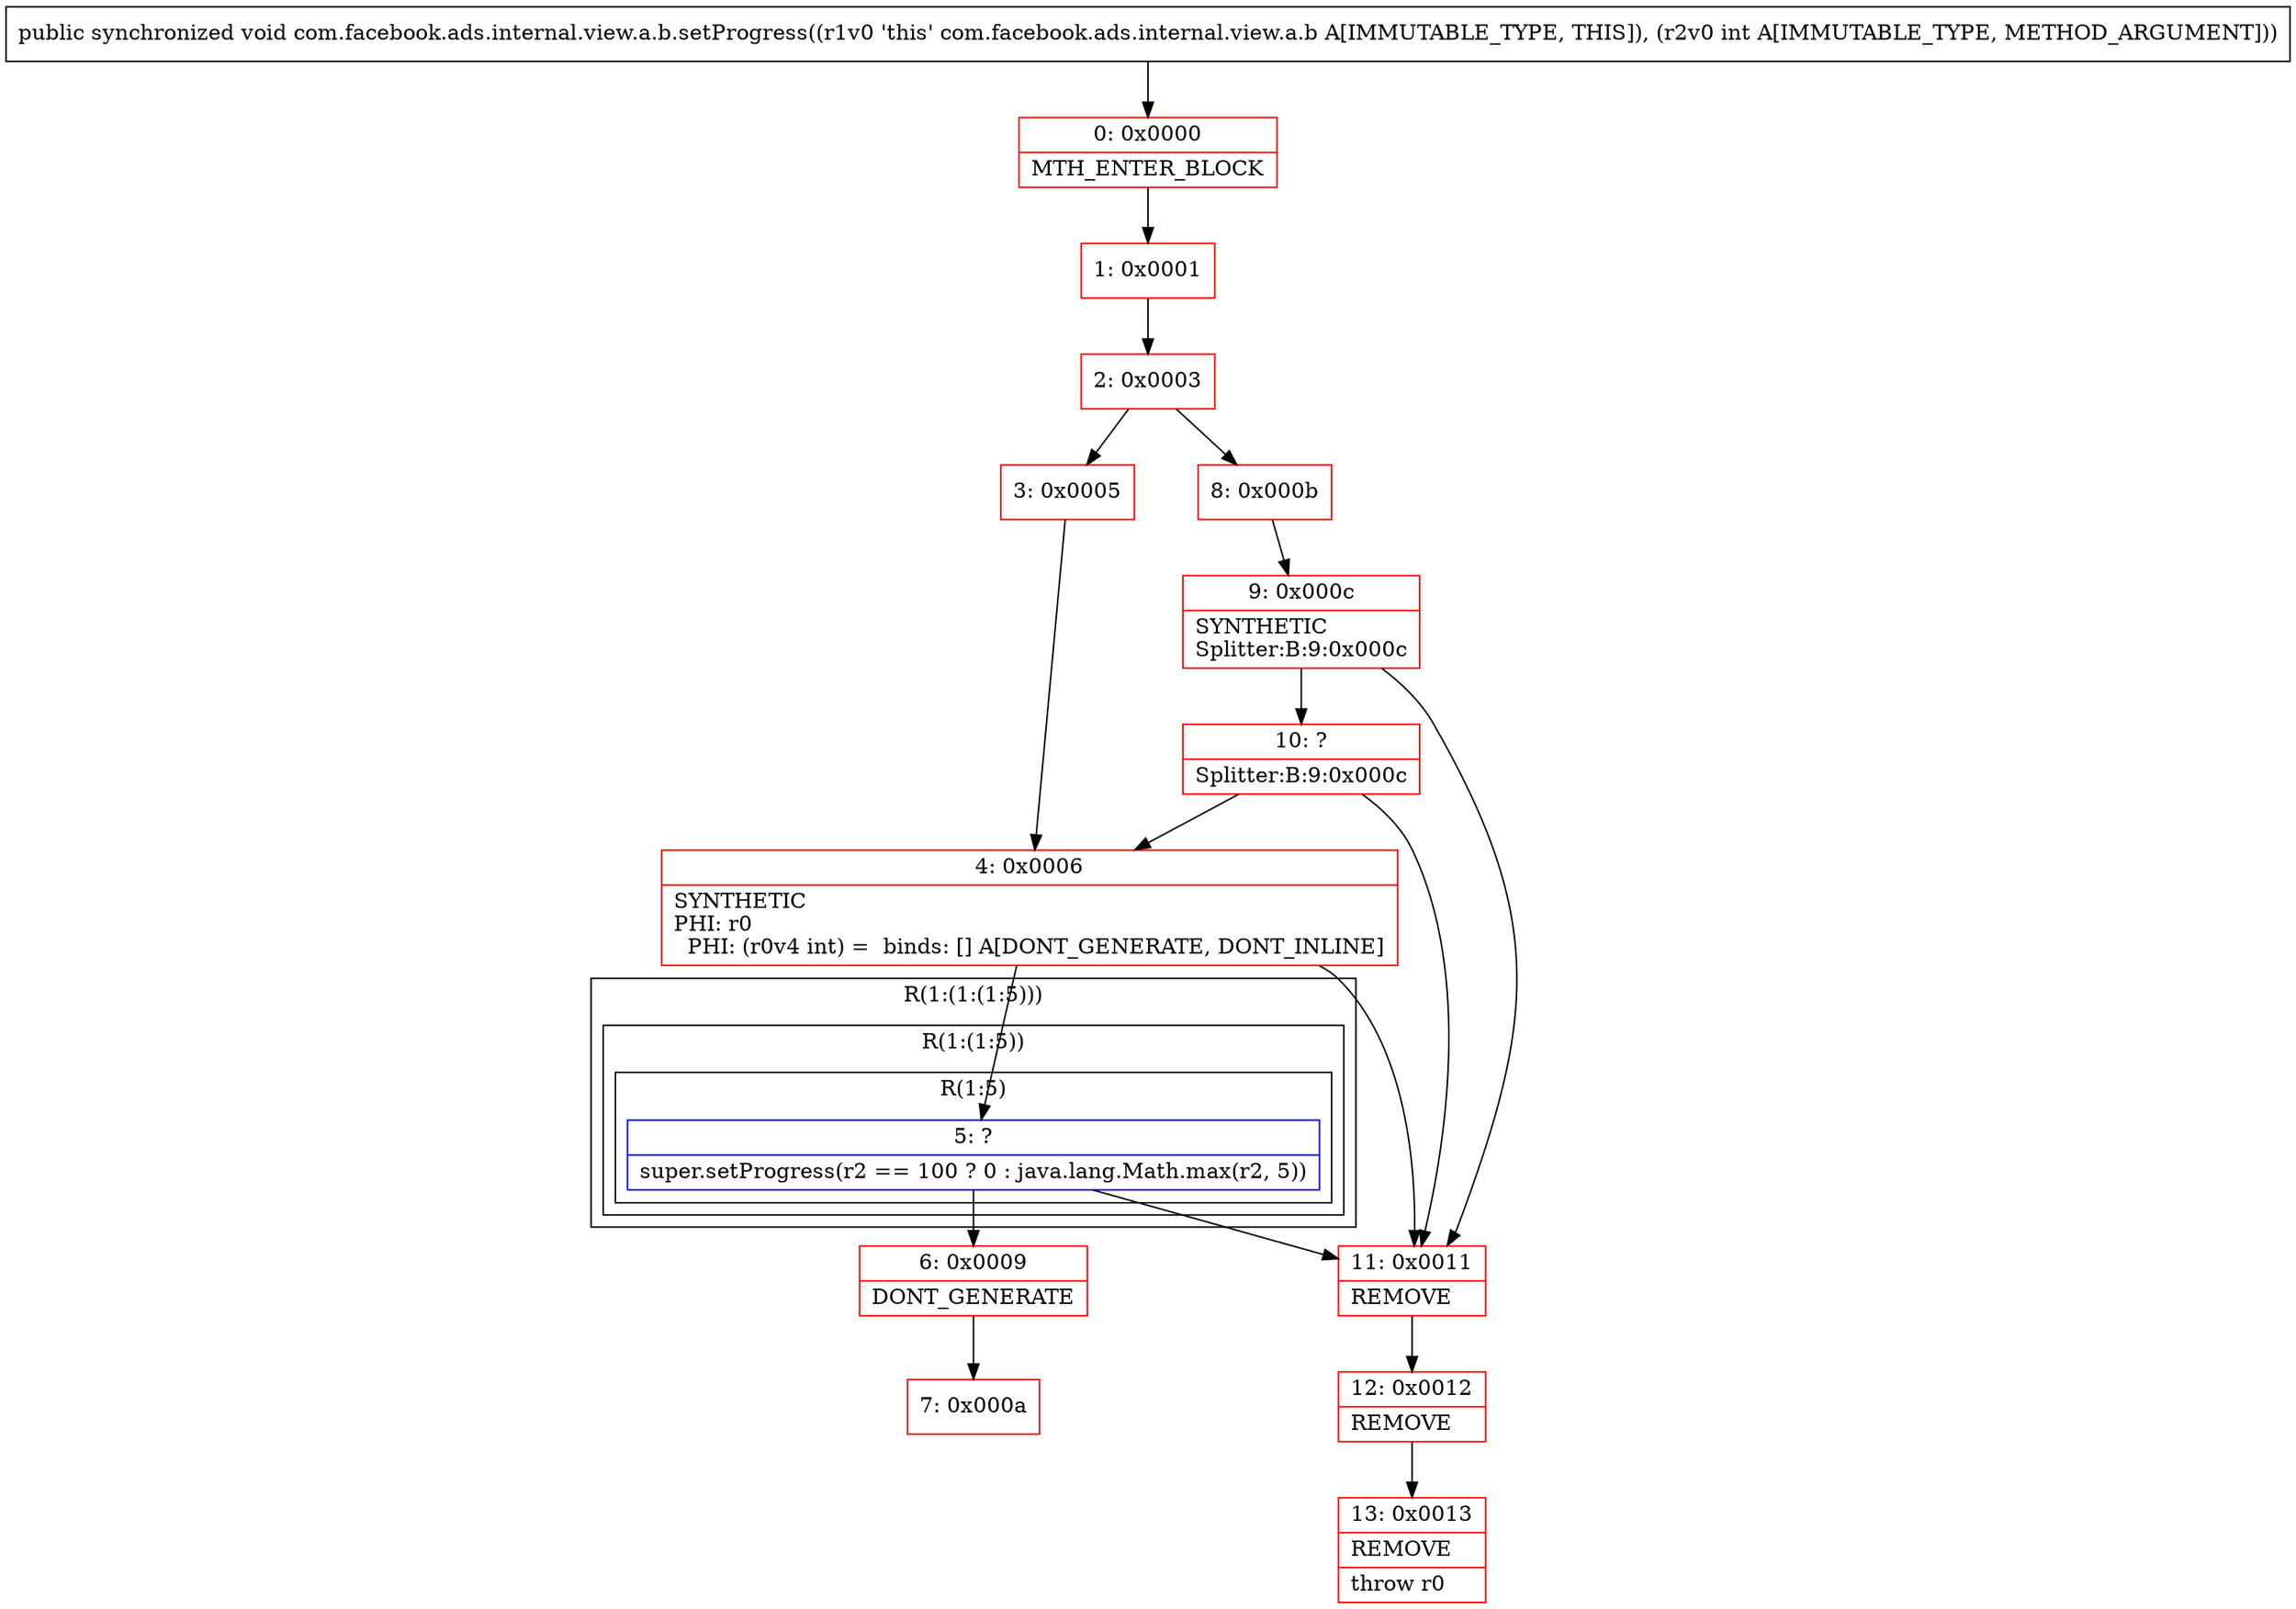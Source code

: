 digraph "CFG forcom.facebook.ads.internal.view.a.b.setProgress(I)V" {
subgraph cluster_Region_1719563721 {
label = "R(1:(1:(1:5)))";
node [shape=record,color=blue];
subgraph cluster_Region_1254064718 {
label = "R(1:(1:5))";
node [shape=record,color=blue];
subgraph cluster_Region_1853539174 {
label = "R(1:5)";
node [shape=record,color=blue];
Node_5 [shape=record,label="{5\:\ ?|super.setProgress(r2 == 100 ? 0 : java.lang.Math.max(r2, 5))\l}"];
}
}
}
Node_0 [shape=record,color=red,label="{0\:\ 0x0000|MTH_ENTER_BLOCK\l}"];
Node_1 [shape=record,color=red,label="{1\:\ 0x0001}"];
Node_2 [shape=record,color=red,label="{2\:\ 0x0003}"];
Node_3 [shape=record,color=red,label="{3\:\ 0x0005}"];
Node_4 [shape=record,color=red,label="{4\:\ 0x0006|SYNTHETIC\lPHI: r0 \l  PHI: (r0v4 int) =  binds: [] A[DONT_GENERATE, DONT_INLINE]\l}"];
Node_6 [shape=record,color=red,label="{6\:\ 0x0009|DONT_GENERATE\l}"];
Node_7 [shape=record,color=red,label="{7\:\ 0x000a}"];
Node_8 [shape=record,color=red,label="{8\:\ 0x000b}"];
Node_9 [shape=record,color=red,label="{9\:\ 0x000c|SYNTHETIC\lSplitter:B:9:0x000c\l}"];
Node_10 [shape=record,color=red,label="{10\:\ ?|Splitter:B:9:0x000c\l}"];
Node_11 [shape=record,color=red,label="{11\:\ 0x0011|REMOVE\l}"];
Node_12 [shape=record,color=red,label="{12\:\ 0x0012|REMOVE\l}"];
Node_13 [shape=record,color=red,label="{13\:\ 0x0013|REMOVE\l|throw r0\l}"];
MethodNode[shape=record,label="{public synchronized void com.facebook.ads.internal.view.a.b.setProgress((r1v0 'this' com.facebook.ads.internal.view.a.b A[IMMUTABLE_TYPE, THIS]), (r2v0 int A[IMMUTABLE_TYPE, METHOD_ARGUMENT])) }"];
MethodNode -> Node_0;
Node_5 -> Node_6;
Node_5 -> Node_11;
Node_0 -> Node_1;
Node_1 -> Node_2;
Node_2 -> Node_3;
Node_2 -> Node_8;
Node_3 -> Node_4;
Node_4 -> Node_5;
Node_4 -> Node_11;
Node_6 -> Node_7;
Node_8 -> Node_9;
Node_9 -> Node_10;
Node_9 -> Node_11;
Node_10 -> Node_11;
Node_10 -> Node_4;
Node_11 -> Node_12;
Node_12 -> Node_13;
}

